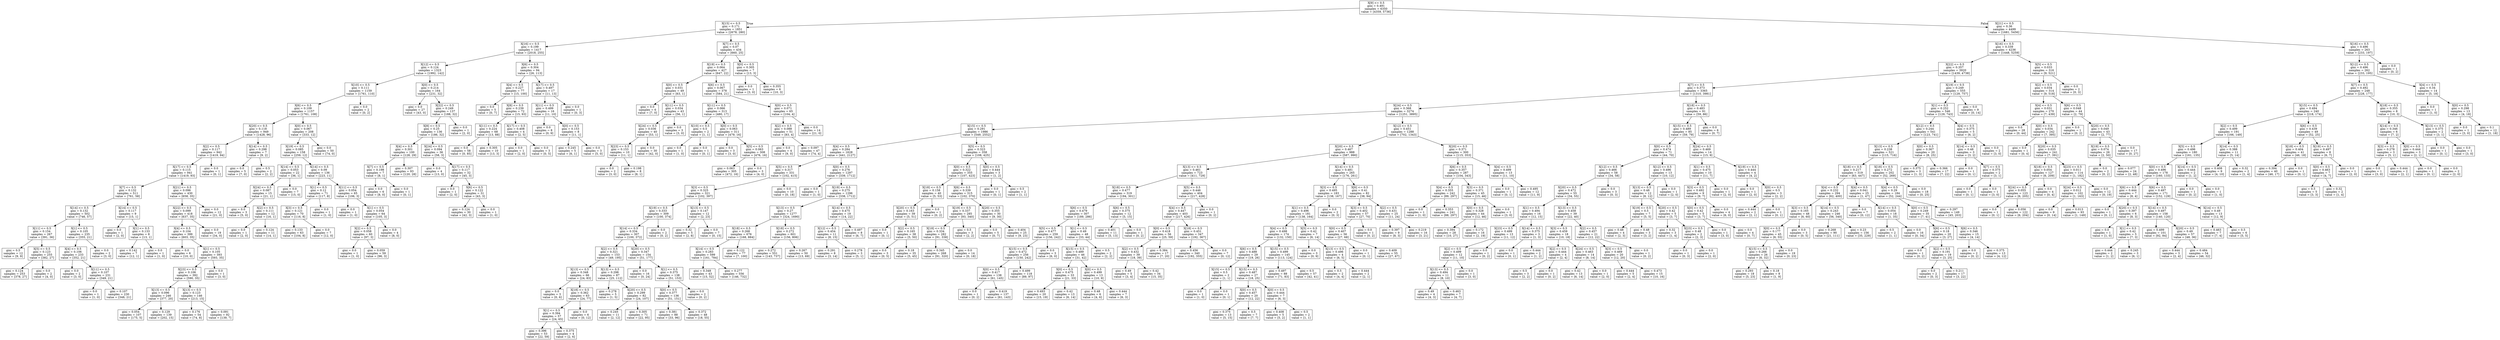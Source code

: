 digraph Tree {
node [shape=box] ;
0 [label="X[9] <= 0.5\ngini = 0.491\nsamples = 6350\nvalue = [4359, 5736]"] ;
1 [label="X[15] <= 0.5\ngini = 0.171\nsamples = 1851\nvalue = [2678, 280]"] ;
0 -> 1 [labeldistance=2.5, labelangle=45, headlabel="True"] ;
2 [label="X[16] <= 0.5\ngini = 0.199\nsamples = 1417\nvalue = [2018, 255]"] ;
1 -> 2 ;
3 [label="X[12] <= 0.5\ngini = 0.124\nsamples = 1323\nvalue = [1992, 142]"] ;
2 -> 3 ;
4 [label="X[10] <= 0.5\ngini = 0.111\nsamples = 1159\nvalue = [1761, 110]"] ;
3 -> 4 ;
5 [label="X[6] <= 0.5\ngini = 0.109\nsamples = 1157\nvalue = [1761, 108]"] ;
4 -> 5 ;
6 [label="X[20] <= 0.5\ngini = 0.118\nsamples = 949\nvalue = [1428, 96]"] ;
5 -> 6 ;
7 [label="X[2] <= 0.5\ngini = 0.117\nsamples = 942\nvalue = [1419, 94]"] ;
6 -> 7 ;
8 [label="X[17] <= 0.5\ngini = 0.115\nsamples = 941\nvalue = [1419, 93]"] ;
7 -> 8 ;
9 [label="X[7] <= 0.5\ngini = 0.132\nsamples = 511\nvalue = [761, 58]"] ;
8 -> 9 ;
10 [label="X[14] <= 0.5\ngini = 0.132\nsamples = 502\nvalue = [746, 57]"] ;
9 -> 10 ;
11 [label="X[11] <= 0.5\ngini = 0.154\nsamples = 267\nvalue = [391, 36]"] ;
10 -> 11 ;
12 [label="gini = 0.5\nsamples = 12\nvalue = [9, 9]"] ;
11 -> 12 ;
13 [label="X[5] <= 0.5\ngini = 0.123\nsamples = 255\nvalue = [382, 27]"] ;
11 -> 13 ;
14 [label="gini = 0.124\nsamples = 253\nvalue = [378, 27]"] ;
13 -> 14 ;
15 [label="gini = 0.0\nsamples = 2\nvalue = [4, 0]"] ;
13 -> 15 ;
16 [label="X[1] <= 0.5\ngini = 0.105\nsamples = 235\nvalue = [355, 21]"] ;
10 -> 16 ;
17 [label="X[4] <= 0.5\ngini = 0.106\nsamples = 233\nvalue = [352, 21]"] ;
16 -> 17 ;
18 [label="gini = 0.0\nsamples = 2\nvalue = [3, 0]"] ;
17 -> 18 ;
19 [label="X[11] <= 0.5\ngini = 0.107\nsamples = 231\nvalue = [349, 21]"] ;
17 -> 19 ;
20 [label="gini = 0.0\nsamples = 1\nvalue = [1, 0]"] ;
19 -> 20 ;
21 [label="gini = 0.107\nsamples = 230\nvalue = [348, 21]"] ;
19 -> 21 ;
22 [label="gini = 0.0\nsamples = 2\nvalue = [3, 0]"] ;
16 -> 22 ;
23 [label="X[14] <= 0.5\ngini = 0.117\nsamples = 9\nvalue = [15, 1]"] ;
9 -> 23 ;
24 [label="gini = 0.0\nsamples = 1\nvalue = [2, 0]"] ;
23 -> 24 ;
25 [label="X[1] <= 0.5\ngini = 0.133\nsamples = 8\nvalue = [13, 1]"] ;
23 -> 25 ;
26 [label="gini = 0.142\nsamples = 7\nvalue = [12, 1]"] ;
25 -> 26 ;
27 [label="gini = 0.0\nsamples = 1\nvalue = [1, 0]"] ;
25 -> 27 ;
28 [label="X[21] <= 0.5\ngini = 0.096\nsamples = 430\nvalue = [658, 35]"] ;
8 -> 28 ;
29 [label="X[22] <= 0.5\ngini = 0.099\nsamples = 418\nvalue = [637, 35]"] ;
28 -> 29 ;
30 [label="X[4] <= 0.5\ngini = 0.104\nsamples = 399\nvalue = [603, 35]"] ;
29 -> 30 ;
31 [label="gini = 0.0\nsamples = 6\nvalue = [10, 0]"] ;
30 -> 31 ;
32 [label="X[1] <= 0.5\ngini = 0.105\nsamples = 393\nvalue = [593, 35]"] ;
30 -> 32 ;
33 [label="X[23] <= 0.5\ngini = 0.106\nsamples = 392\nvalue = [590, 35]"] ;
32 -> 33 ;
34 [label="X[13] <= 0.5\ngini = 0.096\nsamples = 246\nvalue = [377, 20]"] ;
33 -> 34 ;
35 [label="gini = 0.054\nsamples = 107\nvalue = [175, 5]"] ;
34 -> 35 ;
36 [label="gini = 0.129\nsamples = 139\nvalue = [202, 15]"] ;
34 -> 36 ;
37 [label="X[13] <= 0.5\ngini = 0.123\nsamples = 146\nvalue = [213, 15]"] ;
33 -> 37 ;
38 [label="gini = 0.176\nsamples = 54\nvalue = [74, 8]"] ;
37 -> 38 ;
39 [label="gini = 0.091\nsamples = 92\nvalue = [139, 7]"] ;
37 -> 39 ;
40 [label="gini = 0.0\nsamples = 1\nvalue = [3, 0]"] ;
32 -> 40 ;
41 [label="gini = 0.0\nsamples = 19\nvalue = [34, 0]"] ;
29 -> 41 ;
42 [label="gini = 0.0\nsamples = 12\nvalue = [21, 0]"] ;
28 -> 42 ;
43 [label="gini = 0.0\nsamples = 1\nvalue = [0, 1]"] ;
7 -> 43 ;
44 [label="X[14] <= 0.5\ngini = 0.298\nsamples = 7\nvalue = [9, 2]"] ;
6 -> 44 ;
45 [label="gini = 0.0\nsamples = 5\nvalue = [7, 0]"] ;
44 -> 45 ;
46 [label="gini = 0.5\nsamples = 2\nvalue = [2, 2]"] ;
44 -> 46 ;
47 [label="X[0] <= 0.5\ngini = 0.067\nsamples = 208\nvalue = [333, 12]"] ;
5 -> 47 ;
48 [label="X[19] <= 0.5\ngini = 0.085\nsamples = 158\nvalue = [259, 12]"] ;
47 -> 48 ;
49 [label="X[14] <= 0.5\ngini = 0.053\nsamples = 22\nvalue = [36, 1]"] ;
48 -> 49 ;
50 [label="X[24] <= 0.5\ngini = 0.087\nsamples = 15\nvalue = [21, 1]"] ;
49 -> 50 ;
51 [label="gini = 0.0\nsamples = 3\nvalue = [5, 0]"] ;
50 -> 51 ;
52 [label="X[2] <= 0.5\ngini = 0.111\nsamples = 12\nvalue = [16, 1]"] ;
50 -> 52 ;
53 [label="gini = 0.0\nsamples = 1\nvalue = [2, 0]"] ;
52 -> 53 ;
54 [label="gini = 0.124\nsamples = 11\nvalue = [14, 1]"] ;
52 -> 54 ;
55 [label="gini = 0.0\nsamples = 7\nvalue = [15, 0]"] ;
49 -> 55 ;
56 [label="X[14] <= 0.5\ngini = 0.09\nsamples = 136\nvalue = [223, 11]"] ;
48 -> 56 ;
57 [label="X[1] <= 0.5\ngini = 0.12\nsamples = 71\nvalue = [117, 8]"] ;
56 -> 57 ;
58 [label="X[3] <= 0.5\ngini = 0.121\nsamples = 70\nvalue = [116, 8]"] ;
57 -> 58 ;
59 [label="gini = 0.133\nsamples = 63\nvalue = [104, 8]"] ;
58 -> 59 ;
60 [label="gini = 0.0\nsamples = 7\nvalue = [12, 0]"] ;
58 -> 60 ;
61 [label="gini = 0.0\nsamples = 1\nvalue = [1, 0]"] ;
57 -> 61 ;
62 [label="X[11] <= 0.5\ngini = 0.054\nsamples = 65\nvalue = [106, 3]"] ;
56 -> 62 ;
63 [label="gini = 0.0\nsamples = 1\nvalue = [1, 0]"] ;
62 -> 63 ;
64 [label="X[1] <= 0.5\ngini = 0.054\nsamples = 64\nvalue = [105, 3]"] ;
62 -> 64 ;
65 [label="X[2] <= 0.5\ngini = 0.058\nsamples = 60\nvalue = [97, 3]"] ;
64 -> 65 ;
66 [label="gini = 0.0\nsamples = 1\nvalue = [1, 0]"] ;
65 -> 66 ;
67 [label="gini = 0.059\nsamples = 59\nvalue = [96, 3]"] ;
65 -> 67 ;
68 [label="gini = 0.0\nsamples = 4\nvalue = [8, 0]"] ;
64 -> 68 ;
69 [label="gini = 0.0\nsamples = 50\nvalue = [74, 0]"] ;
47 -> 69 ;
70 [label="gini = 0.0\nsamples = 2\nvalue = [0, 2]"] ;
4 -> 70 ;
71 [label="X[0] <= 0.5\ngini = 0.214\nsamples = 164\nvalue = [231, 32]"] ;
3 -> 71 ;
72 [label="gini = 0.0\nsamples = 27\nvalue = [43, 0]"] ;
71 -> 72 ;
73 [label="X[22] <= 0.5\ngini = 0.249\nsamples = 137\nvalue = [188, 32]"] ;
71 -> 73 ;
74 [label="X[8] <= 0.5\ngini = 0.25\nsamples = 136\nvalue = [186, 32]"] ;
73 -> 74 ;
75 [label="X[4] <= 0.5\ngini = 0.301\nsamples = 100\nvalue = [128, 29]"] ;
74 -> 75 ;
76 [label="X[7] <= 0.5\ngini = 0.198\nsamples = 7\nvalue = [8, 1]"] ;
75 -> 76 ;
77 [label="gini = 0.0\nsamples = 6\nvalue = [8, 0]"] ;
76 -> 77 ;
78 [label="gini = 0.0\nsamples = 1\nvalue = [0, 1]"] ;
76 -> 78 ;
79 [label="gini = 0.307\nsamples = 93\nvalue = [120, 28]"] ;
75 -> 79 ;
80 [label="X[24] <= 0.5\ngini = 0.094\nsamples = 36\nvalue = [58, 3]"] ;
74 -> 80 ;
81 [label="gini = 0.0\nsamples = 4\nvalue = [13, 0]"] ;
80 -> 81 ;
82 [label="X[17] <= 0.5\ngini = 0.117\nsamples = 32\nvalue = [45, 3]"] ;
80 -> 82 ;
83 [label="gini = 0.0\nsamples = 1\nvalue = [2, 0]"] ;
82 -> 83 ;
84 [label="X[6] <= 0.5\ngini = 0.122\nsamples = 31\nvalue = [43, 3]"] ;
82 -> 84 ;
85 [label="gini = 0.124\nsamples = 30\nvalue = [42, 3]"] ;
84 -> 85 ;
86 [label="gini = 0.0\nsamples = 1\nvalue = [1, 0]"] ;
84 -> 86 ;
87 [label="gini = 0.0\nsamples = 1\nvalue = [2, 0]"] ;
73 -> 87 ;
88 [label="X[6] <= 0.5\ngini = 0.304\nsamples = 94\nvalue = [26, 113]"] ;
2 -> 88 ;
89 [label="X[4] <= 0.5\ngini = 0.227\nsamples = 77\nvalue = [15, 100]"] ;
88 -> 89 ;
90 [label="gini = 0.0\nsamples = 5\nvalue = [0, 7]"] ;
89 -> 90 ;
91 [label="X[8] <= 0.5\ngini = 0.239\nsamples = 72\nvalue = [15, 93]"] ;
89 -> 91 ;
92 [label="X[11] <= 0.5\ngini = 0.224\nsamples = 68\nvalue = [13, 88]"] ;
91 -> 92 ;
93 [label="gini = 0.0\nsamples = 58\nvalue = [0, 85]"] ;
92 -> 93 ;
94 [label="gini = 0.305\nsamples = 10\nvalue = [13, 3]"] ;
92 -> 94 ;
95 [label="X[17] <= 0.5\ngini = 0.408\nsamples = 4\nvalue = [2, 5]"] ;
91 -> 95 ;
96 [label="gini = 0.0\nsamples = 1\nvalue = [2, 0]"] ;
95 -> 96 ;
97 [label="gini = 0.0\nsamples = 3\nvalue = [0, 5]"] ;
95 -> 97 ;
98 [label="X[17] <= 0.5\ngini = 0.497\nsamples = 17\nvalue = [11, 13]"] ;
88 -> 98 ;
99 [label="X[11] <= 0.5\ngini = 0.499\nsamples = 16\nvalue = [11, 10]"] ;
98 -> 99 ;
100 [label="gini = 0.0\nsamples = 8\nvalue = [0, 9]"] ;
99 -> 100 ;
101 [label="X[0] <= 0.5\ngini = 0.153\nsamples = 8\nvalue = [11, 1]"] ;
99 -> 101 ;
102 [label="gini = 0.245\nsamples = 5\nvalue = [6, 1]"] ;
101 -> 102 ;
103 [label="gini = 0.0\nsamples = 3\nvalue = [5, 0]"] ;
101 -> 103 ;
104 [label="gini = 0.0\nsamples = 1\nvalue = [0, 3]"] ;
98 -> 104 ;
105 [label="X[7] <= 0.5\ngini = 0.07\nsamples = 434\nvalue = [660, 25]"] ;
1 -> 105 ;
106 [label="X[19] <= 0.5\ngini = 0.064\nsamples = 427\nvalue = [647, 22]"] ;
105 -> 106 ;
107 [label="X[0] <= 0.5\ngini = 0.031\nsamples = 49\nvalue = [63, 1]"] ;
106 -> 107 ;
108 [label="gini = 0.0\nsamples = 6\nvalue = [7, 0]"] ;
107 -> 108 ;
109 [label="X[11] <= 0.5\ngini = 0.034\nsamples = 43\nvalue = [56, 1]"] ;
107 -> 109 ;
110 [label="X[24] <= 0.5\ngini = 0.036\nsamples = 40\nvalue = [53, 1]"] ;
109 -> 110 ;
111 [label="X[23] <= 0.5\ngini = 0.153\nsamples = 10\nvalue = [11, 1]"] ;
110 -> 111 ;
112 [label="gini = 0.0\nsamples = 2\nvalue = [3, 0]"] ;
111 -> 112 ;
113 [label="gini = 0.198\nsamples = 8\nvalue = [8, 1]"] ;
111 -> 113 ;
114 [label="gini = 0.0\nsamples = 30\nvalue = [42, 0]"] ;
110 -> 114 ;
115 [label="gini = 0.0\nsamples = 3\nvalue = [3, 0]"] ;
109 -> 115 ;
116 [label="X[6] <= 0.5\ngini = 0.067\nsamples = 378\nvalue = [584, 21]"] ;
106 -> 116 ;
117 [label="X[11] <= 0.5\ngini = 0.066\nsamples = 313\nvalue = [480, 17]"] ;
116 -> 117 ;
118 [label="X[10] <= 0.5\ngini = 0.5\nsamples = 2\nvalue = [1, 1]"] ;
117 -> 118 ;
119 [label="gini = 0.0\nsamples = 1\nvalue = [1, 0]"] ;
118 -> 119 ;
120 [label="gini = 0.0\nsamples = 1\nvalue = [0, 1]"] ;
118 -> 120 ;
121 [label="X[0] <= 0.5\ngini = 0.063\nsamples = 311\nvalue = [479, 16]"] ;
117 -> 121 ;
122 [label="gini = 0.0\nsamples = 3\nvalue = [3, 0]"] ;
121 -> 122 ;
123 [label="X[5] <= 0.5\ngini = 0.063\nsamples = 308\nvalue = [476, 16]"] ;
121 -> 123 ;
124 [label="gini = 0.063\nsamples = 305\nvalue = [472, 16]"] ;
123 -> 124 ;
125 [label="gini = 0.0\nsamples = 3\nvalue = [4, 0]"] ;
123 -> 125 ;
126 [label="X[0] <= 0.5\ngini = 0.071\nsamples = 65\nvalue = [104, 4]"] ;
116 -> 126 ;
127 [label="X[2] <= 0.5\ngini = 0.088\nsamples = 51\nvalue = [83, 4]"] ;
126 -> 127 ;
128 [label="gini = 0.0\nsamples = 4\nvalue = [9, 0]"] ;
127 -> 128 ;
129 [label="gini = 0.097\nsamples = 47\nvalue = [74, 4]"] ;
127 -> 129 ;
130 [label="gini = 0.0\nsamples = 14\nvalue = [21, 0]"] ;
126 -> 130 ;
131 [label="X[0] <= 0.5\ngini = 0.305\nsamples = 7\nvalue = [13, 3]"] ;
105 -> 131 ;
132 [label="gini = 0.0\nsamples = 1\nvalue = [3, 0]"] ;
131 -> 132 ;
133 [label="gini = 0.355\nsamples = 6\nvalue = [10, 3]"] ;
131 -> 133 ;
134 [label="X[21] <= 0.5\ngini = 0.36\nsamples = 4499\nvalue = [1681, 5456]"] ;
0 -> 134 [labeldistance=2.5, labelangle=-45, headlabel="False"] ;
135 [label="X[16] <= 0.5\ngini = 0.339\nsamples = 4236\nvalue = [1448, 5259]"] ;
134 -> 135 ;
136 [label="X[22] <= 0.5\ngini = 0.357\nsamples = 3920\nvalue = [1439, 4738]"] ;
135 -> 136 ;
137 [label="X[7] <= 0.5\ngini = 0.373\nsamples = 3365\nvalue = [1310, 3981]"] ;
136 -> 137 ;
138 [label="X[24] <= 0.5\ngini = 0.368\nsamples = 3274\nvalue = [1251, 3895]"] ;
137 -> 138 ;
139 [label="X[15] <= 0.5\ngini = 0.291\nsamples = 1986\nvalue = [549, 2552]"] ;
138 -> 139 ;
140 [label="X[4] <= 0.5\ngini = 0.284\nsamples = 1628\nvalue = [441, 2127]"] ;
139 -> 140 ;
141 [label="X[5] <= 0.5\ngini = 0.317\nsamples = 331\nvalue = [102, 415]"] ;
140 -> 141 ;
142 [label="X[3] <= 0.5\ngini = 0.325\nsamples = 321\nvalue = [102, 397]"] ;
141 -> 142 ;
143 [label="X[19] <= 0.5\ngini = 0.333\nsamples = 309\nvalue = [100, 374]"] ;
142 -> 143 ;
144 [label="X[14] <= 0.5\ngini = 0.334\nsamples = 307\nvalue = [100, 372]"] ;
143 -> 144 ;
145 [label="X[2] <= 0.5\ngini = 0.321\nsamples = 153\nvalue = [49, 195]"] ;
144 -> 145 ;
146 [label="X[13] <= 0.5\ngini = 0.348\nsamples = 66\nvalue = [24, 83]"] ;
145 -> 146 ;
147 [label="gini = 0.0\nsamples = 3\nvalue = [0, 6]"] ;
146 -> 147 ;
148 [label="X[18] <= 0.5\ngini = 0.362\nsamples = 63\nvalue = [24, 77]"] ;
146 -> 148 ;
149 [label="X[1] <= 0.5\ngini = 0.394\nsamples = 57\nvalue = [24, 65]"] ;
148 -> 149 ;
150 [label="gini = 0.396\nsamples = 53\nvalue = [22, 59]"] ;
149 -> 150 ;
151 [label="gini = 0.375\nsamples = 4\nvalue = [2, 6]"] ;
149 -> 151 ;
152 [label="gini = 0.0\nsamples = 6\nvalue = [0, 12]"] ;
148 -> 152 ;
153 [label="X[13] <= 0.5\ngini = 0.298\nsamples = 87\nvalue = [25, 112]"] ;
145 -> 153 ;
154 [label="gini = 0.278\nsamples = 5\nvalue = [1, 5]"] ;
153 -> 154 ;
155 [label="X[20] <= 0.5\ngini = 0.299\nsamples = 82\nvalue = [24, 107]"] ;
153 -> 155 ;
156 [label="gini = 0.245\nsamples = 11\nvalue = [2, 12]"] ;
155 -> 156 ;
157 [label="gini = 0.305\nsamples = 71\nvalue = [22, 95]"] ;
155 -> 157 ;
158 [label="X[20] <= 0.5\ngini = 0.347\nsamples = 154\nvalue = [51, 177]"] ;
144 -> 158 ;
159 [label="gini = 0.0\nsamples = 16\nvalue = [0, 24]"] ;
158 -> 159 ;
160 [label="X[1] <= 0.5\ngini = 0.375\nsamples = 138\nvalue = [51, 153]"] ;
158 -> 160 ;
161 [label="X[0] <= 0.5\ngini = 0.377\nsamples = 136\nvalue = [51, 151]"] ;
160 -> 161 ;
162 [label="gini = 0.381\nsamples = 88\nvalue = [33, 96]"] ;
161 -> 162 ;
163 [label="gini = 0.372\nsamples = 48\nvalue = [18, 55]"] ;
161 -> 163 ;
164 [label="gini = 0.0\nsamples = 2\nvalue = [0, 2]"] ;
160 -> 164 ;
165 [label="gini = 0.0\nsamples = 2\nvalue = [0, 2]"] ;
143 -> 165 ;
166 [label="X[13] <= 0.5\ngini = 0.147\nsamples = 12\nvalue = [2, 23]"] ;
142 -> 166 ;
167 [label="gini = 0.32\nsamples = 5\nvalue = [2, 8]"] ;
166 -> 167 ;
168 [label="gini = 0.0\nsamples = 7\nvalue = [0, 15]"] ;
166 -> 168 ;
169 [label="gini = 0.0\nsamples = 10\nvalue = [0, 18]"] ;
141 -> 169 ;
170 [label="X[0] <= 0.5\ngini = 0.276\nsamples = 1297\nvalue = [339, 1712]"] ;
140 -> 170 ;
171 [label="gini = 0.0\nsamples = 1\nvalue = [1, 0]"] ;
170 -> 171 ;
172 [label="X[19] <= 0.5\ngini = 0.275\nsamples = 1296\nvalue = [338, 1712]"] ;
170 -> 172 ;
173 [label="X[13] <= 0.5\ngini = 0.27\nsamples = 1277\nvalue = [324, 1690]"] ;
172 -> 173 ;
174 [label="X[18] <= 0.5\ngini = 0.268\nsamples = 676\nvalue = [168, 884]"] ;
173 -> 174 ;
175 [label="X[14] <= 0.5\ngini = 0.283\nsamples = 599\nvalue = [161, 784]"] ;
174 -> 175 ;
176 [label="gini = 0.348\nsamples = 43\nvalue = [15, 52]"] ;
175 -> 176 ;
177 [label="gini = 0.277\nsamples = 556\nvalue = [146, 732]"] ;
175 -> 177 ;
178 [label="gini = 0.122\nsamples = 77\nvalue = [7, 100]"] ;
174 -> 178 ;
179 [label="X[18] <= 0.5\ngini = 0.272\nsamples = 601\nvalue = [156, 806]"] ;
173 -> 179 ;
180 [label="gini = 0.272\nsamples = 551\nvalue = [143, 737]"] ;
179 -> 180 ;
181 [label="gini = 0.267\nsamples = 50\nvalue = [13, 69]"] ;
179 -> 181 ;
182 [label="X[14] <= 0.5\ngini = 0.475\nsamples = 19\nvalue = [14, 22]"] ;
172 -> 182 ;
183 [label="X[12] <= 0.5\ngini = 0.454\nsamples = 11\nvalue = [8, 15]"] ;
182 -> 183 ;
184 [label="gini = 0.291\nsamples = 8\nvalue = [3, 14]"] ;
183 -> 184 ;
185 [label="gini = 0.278\nsamples = 3\nvalue = [5, 1]"] ;
183 -> 185 ;
186 [label="gini = 0.497\nsamples = 8\nvalue = [6, 7]"] ;
182 -> 186 ;
187 [label="X[5] <= 0.5\ngini = 0.323\nsamples = 358\nvalue = [108, 425]"] ;
139 -> 187 ;
188 [label="X[0] <= 0.5\ngini = 0.322\nsamples = 355\nvalue = [107, 423]"] ;
187 -> 188 ;
189 [label="X[18] <= 0.5\ngini = 0.158\nsamples = 40\nvalue = [5, 53]"] ;
188 -> 189 ;
190 [label="X[20] <= 0.5\ngini = 0.163\nsamples = 39\nvalue = [5, 51]"] ;
189 -> 190 ;
191 [label="gini = 0.0\nsamples = 1\nvalue = [0, 1]"] ;
190 -> 191 ;
192 [label="X[2] <= 0.5\ngini = 0.165\nsamples = 38\nvalue = [5, 50]"] ;
190 -> 192 ;
193 [label="gini = 0.0\nsamples = 3\nvalue = [0, 5]"] ;
192 -> 193 ;
194 [label="gini = 0.18\nsamples = 35\nvalue = [5, 45]"] ;
192 -> 194 ;
195 [label="gini = 0.0\nsamples = 1\nvalue = [0, 2]"] ;
189 -> 195 ;
196 [label="X[6] <= 0.5\ngini = 0.339\nsamples = 315\nvalue = [102, 370]"] ;
188 -> 196 ;
197 [label="X[19] <= 0.5\ngini = 0.337\nsamples = 285\nvalue = [93, 340]"] ;
196 -> 197 ;
198 [label="X[18] <= 0.5\ngini = 0.334\nsamples = 282\nvalue = [91, 338]"] ;
197 -> 198 ;
199 [label="gini = 0.345\nsamples = 268\nvalue = [91, 320]"] ;
198 -> 199 ;
200 [label="gini = 0.0\nsamples = 14\nvalue = [0, 18]"] ;
198 -> 200 ;
201 [label="gini = 0.5\nsamples = 3\nvalue = [2, 2]"] ;
197 -> 201 ;
202 [label="X[20] <= 0.5\ngini = 0.355\nsamples = 30\nvalue = [9, 30]"] ;
196 -> 202 ;
203 [label="gini = 0.0\nsamples = 5\nvalue = [0, 7]"] ;
202 -> 203 ;
204 [label="gini = 0.404\nsamples = 25\nvalue = [9, 23]"] ;
202 -> 204 ;
205 [label="X[0] <= 0.5\ngini = 0.444\nsamples = 3\nvalue = [1, 2]"] ;
187 -> 205 ;
206 [label="gini = 0.0\nsamples = 1\nvalue = [0, 1]"] ;
205 -> 206 ;
207 [label="gini = 0.5\nsamples = 2\nvalue = [1, 1]"] ;
205 -> 207 ;
208 [label="X[12] <= 0.5\ngini = 0.451\nsamples = 1288\nvalue = [702, 1343]"] ;
138 -> 208 ;
209 [label="X[20] <= 0.5\ngini = 0.467\nsamples = 988\nvalue = [587, 990]"] ;
208 -> 209 ;
210 [label="X[13] <= 0.5\ngini = 0.461\nsamples = 723\nvalue = [411, 729]"] ;
209 -> 210 ;
211 [label="X[18] <= 0.5\ngini = 0.477\nsamples = 319\nvalue = [194, 301]"] ;
210 -> 211 ;
212 [label="X[6] <= 0.5\ngini = 0.479\nsamples = 307\nvalue = [189, 286]"] ;
211 -> 212 ;
213 [label="X[5] <= 0.5\ngini = 0.477\nsamples = 259\nvalue = [156, 242]"] ;
212 -> 213 ;
214 [label="X[15] <= 0.5\ngini = 0.472\nsamples = 256\nvalue = [150, 242]"] ;
213 -> 214 ;
215 [label="X[0] <= 0.5\ngini = 0.417\nsamples = 138\nvalue = [61, 145]"] ;
214 -> 215 ;
216 [label="gini = 0.0\nsamples = 1\nvalue = [0, 2]"] ;
215 -> 216 ;
217 [label="gini = 0.419\nsamples = 137\nvalue = [61, 143]"] ;
215 -> 217 ;
218 [label="gini = 0.499\nsamples = 118\nvalue = [89, 97]"] ;
214 -> 218 ;
219 [label="gini = 0.0\nsamples = 3\nvalue = [6, 0]"] ;
213 -> 219 ;
220 [label="X[1] <= 0.5\ngini = 0.49\nsamples = 48\nvalue = [33, 44]"] ;
212 -> 220 ;
221 [label="X[15] <= 0.5\ngini = 0.489\nsamples = 46\nvalue = [31, 42]"] ;
220 -> 221 ;
222 [label="X[0] <= 0.5\ngini = 0.475\nsamples = 33\nvalue = [21, 33]"] ;
221 -> 222 ;
223 [label="gini = 0.493\nsamples = 20\nvalue = [15, 19]"] ;
222 -> 223 ;
224 [label="gini = 0.42\nsamples = 13\nvalue = [6, 14]"] ;
222 -> 224 ;
225 [label="X[0] <= 0.5\ngini = 0.499\nsamples = 13\nvalue = [10, 9]"] ;
221 -> 225 ;
226 [label="gini = 0.48\nsamples = 6\nvalue = [4, 6]"] ;
225 -> 226 ;
227 [label="gini = 0.444\nsamples = 7\nvalue = [6, 3]"] ;
225 -> 227 ;
228 [label="gini = 0.5\nsamples = 2\nvalue = [2, 2]"] ;
220 -> 228 ;
229 [label="X[6] <= 0.5\ngini = 0.375\nsamples = 12\nvalue = [5, 15]"] ;
211 -> 229 ;
230 [label="gini = 0.401\nsamples = 11\nvalue = [5, 13]"] ;
229 -> 230 ;
231 [label="gini = 0.0\nsamples = 1\nvalue = [0, 2]"] ;
229 -> 231 ;
232 [label="X[5] <= 0.5\ngini = 0.446\nsamples = 404\nvalue = [217, 428]"] ;
210 -> 232 ;
233 [label="X[4] <= 0.5\ngini = 0.447\nsamples = 403\nvalue = [217, 426]"] ;
232 -> 233 ;
234 [label="X[0] <= 0.5\ngini = 0.418\nsamples = 56\nvalue = [25, 59]"] ;
233 -> 234 ;
235 [label="X[2] <= 0.5\ngini = 0.432\nsamples = 39\nvalue = [18, 39]"] ;
234 -> 235 ;
236 [label="gini = 0.49\nsamples = 5\nvalue = [3, 4]"] ;
235 -> 236 ;
237 [label="gini = 0.42\nsamples = 34\nvalue = [15, 35]"] ;
235 -> 237 ;
238 [label="gini = 0.384\nsamples = 17\nvalue = [7, 20]"] ;
234 -> 238 ;
239 [label="X[18] <= 0.5\ngini = 0.451\nsamples = 347\nvalue = [192, 367]"] ;
233 -> 239 ;
240 [label="gini = 0.456\nsamples = 340\nvalue = [192, 355]"] ;
239 -> 240 ;
241 [label="gini = 0.0\nsamples = 7\nvalue = [0, 12]"] ;
239 -> 241 ;
242 [label="gini = 0.0\nsamples = 1\nvalue = [0, 2]"] ;
232 -> 242 ;
243 [label="X[14] <= 0.5\ngini = 0.481\nsamples = 265\nvalue = [176, 261]"] ;
209 -> 243 ;
244 [label="X[3] <= 0.5\ngini = 0.495\nsamples = 183\nvalue = [138, 167]"] ;
243 -> 244 ;
245 [label="X[1] <= 0.5\ngini = 0.496\nsamples = 181\nvalue = [138, 164]"] ;
244 -> 245 ;
246 [label="X[4] <= 0.5\ngini = 0.498\nsamples = 174\nvalue = [132, 150]"] ;
245 -> 246 ;
247 [label="X[6] <= 0.5\ngini = 0.488\nsamples = 29\nvalue = [19, 26]"] ;
246 -> 247 ;
248 [label="X[15] <= 0.5\ngini = 0.5\nsamples = 2\nvalue = [1, 1]"] ;
247 -> 248 ;
249 [label="gini = 0.0\nsamples = 1\nvalue = [1, 0]"] ;
248 -> 249 ;
250 [label="gini = 0.0\nsamples = 1\nvalue = [0, 1]"] ;
248 -> 250 ;
251 [label="X[15] <= 0.5\ngini = 0.487\nsamples = 27\nvalue = [18, 25]"] ;
247 -> 251 ;
252 [label="X[0] <= 0.5\ngini = 0.457\nsamples = 20\nvalue = [12, 22]"] ;
251 -> 252 ;
253 [label="gini = 0.375\nsamples = 13\nvalue = [5, 15]"] ;
252 -> 253 ;
254 [label="gini = 0.5\nsamples = 7\nvalue = [7, 7]"] ;
252 -> 254 ;
255 [label="X[0] <= 0.5\ngini = 0.444\nsamples = 7\nvalue = [6, 3]"] ;
251 -> 255 ;
256 [label="gini = 0.408\nsamples = 5\nvalue = [5, 2]"] ;
255 -> 256 ;
257 [label="gini = 0.5\nsamples = 2\nvalue = [1, 1]"] ;
255 -> 257 ;
258 [label="X[15] <= 0.5\ngini = 0.499\nsamples = 145\nvalue = [113, 124]"] ;
246 -> 258 ;
259 [label="gini = 0.497\nsamples = 88\nvalue = [71, 83]"] ;
258 -> 259 ;
260 [label="gini = 0.5\nsamples = 57\nvalue = [42, 41]"] ;
258 -> 260 ;
261 [label="X[5] <= 0.5\ngini = 0.42\nsamples = 7\nvalue = [6, 14]"] ;
245 -> 261 ;
262 [label="gini = 0.0\nsamples = 3\nvalue = [0, 9]"] ;
261 -> 262 ;
263 [label="X[13] <= 0.5\ngini = 0.496\nsamples = 4\nvalue = [6, 5]"] ;
261 -> 263 ;
264 [label="gini = 0.5\nsamples = 2\nvalue = [4, 4]"] ;
263 -> 264 ;
265 [label="gini = 0.444\nsamples = 2\nvalue = [2, 1]"] ;
263 -> 265 ;
266 [label="gini = 0.0\nsamples = 2\nvalue = [0, 3]"] ;
244 -> 266 ;
267 [label="X[6] <= 0.5\ngini = 0.41\nsamples = 82\nvalue = [38, 94]"] ;
243 -> 267 ;
268 [label="X[3] <= 0.5\ngini = 0.402\nsamples = 57\nvalue = [27, 70]"] ;
267 -> 268 ;
269 [label="X[0] <= 0.5\ngini = 0.407\nsamples = 56\nvalue = [27, 68]"] ;
268 -> 269 ;
270 [label="gini = 0.0\nsamples = 1\nvalue = [0, 1]"] ;
269 -> 270 ;
271 [label="gini = 0.409\nsamples = 55\nvalue = [27, 67]"] ;
269 -> 271 ;
272 [label="gini = 0.0\nsamples = 1\nvalue = [0, 2]"] ;
268 -> 272 ;
273 [label="X[2] <= 0.5\ngini = 0.431\nsamples = 25\nvalue = [11, 24]"] ;
267 -> 273 ;
274 [label="gini = 0.397\nsamples = 9\nvalue = [8, 3]"] ;
273 -> 274 ;
275 [label="gini = 0.219\nsamples = 16\nvalue = [3, 21]"] ;
273 -> 275 ;
276 [label="X[20] <= 0.5\ngini = 0.371\nsamples = 300\nvalue = [115, 353]"] ;
208 -> 276 ;
277 [label="X[6] <= 0.5\ngini = 0.357\nsamples = 287\nvalue = [104, 343]"] ;
276 -> 277 ;
278 [label="X[4] <= 0.5\ngini = 0.355\nsamples = 242\nvalue = [89, 297]"] ;
277 -> 278 ;
279 [label="gini = 0.0\nsamples = 1\nvalue = [1, 0]"] ;
278 -> 279 ;
280 [label="gini = 0.353\nsamples = 241\nvalue = [88, 297]"] ;
278 -> 280 ;
281 [label="X[3] <= 0.5\ngini = 0.371\nsamples = 45\nvalue = [15, 46]"] ;
277 -> 281 ;
282 [label="X[0] <= 0.5\ngini = 0.328\nsamples = 44\nvalue = [12, 46]"] ;
281 -> 282 ;
283 [label="gini = 0.394\nsamples = 28\nvalue = [10, 27]"] ;
282 -> 283 ;
284 [label="gini = 0.172\nsamples = 16\nvalue = [2, 19]"] ;
282 -> 284 ;
285 [label="gini = 0.0\nsamples = 1\nvalue = [3, 0]"] ;
281 -> 285 ;
286 [label="X[4] <= 0.5\ngini = 0.499\nsamples = 13\nvalue = [11, 10]"] ;
276 -> 286 ;
287 [label="gini = 0.0\nsamples = 1\nvalue = [0, 1]"] ;
286 -> 287 ;
288 [label="gini = 0.495\nsamples = 12\nvalue = [11, 9]"] ;
286 -> 288 ;
289 [label="X[18] <= 0.5\ngini = 0.483\nsamples = 91\nvalue = [59, 86]"] ;
137 -> 289 ;
290 [label="X[15] <= 0.5\ngini = 0.489\nsamples = 85\nvalue = [59, 79]"] ;
289 -> 290 ;
291 [label="X[0] <= 0.5\ngini = 0.474\nsamples = 71\nvalue = [44, 70]"] ;
290 -> 291 ;
292 [label="X[12] <= 0.5\ngini = 0.466\nsamples = 58\nvalue = [34, 58]"] ;
291 -> 292 ;
293 [label="X[20] <= 0.5\ngini = 0.472\nsamples = 55\nvalue = [34, 55]"] ;
292 -> 293 ;
294 [label="X[1] <= 0.5\ngini = 0.494\nsamples = 16\nvalue = [12, 15]"] ;
293 -> 294 ;
295 [label="X[23] <= 0.5\ngini = 0.499\nsamples = 13\nvalue = [11, 12]"] ;
294 -> 295 ;
296 [label="X[2] <= 0.5\ngini = 0.499\nsamples = 12\nvalue = [11, 10]"] ;
295 -> 296 ;
297 [label="X[13] <= 0.5\ngini = 0.494\nsamples = 11\nvalue = [8, 10]"] ;
296 -> 297 ;
298 [label="gini = 0.49\nsamples = 4\nvalue = [4, 3]"] ;
297 -> 298 ;
299 [label="gini = 0.463\nsamples = 7\nvalue = [4, 7]"] ;
297 -> 299 ;
300 [label="gini = 0.0\nsamples = 1\nvalue = [3, 0]"] ;
296 -> 300 ;
301 [label="gini = 0.0\nsamples = 1\nvalue = [0, 2]"] ;
295 -> 301 ;
302 [label="X[14] <= 0.5\ngini = 0.375\nsamples = 3\nvalue = [1, 3]"] ;
294 -> 302 ;
303 [label="gini = 0.0\nsamples = 1\nvalue = [0, 1]"] ;
302 -> 303 ;
304 [label="gini = 0.444\nsamples = 2\nvalue = [1, 2]"] ;
302 -> 304 ;
305 [label="X[13] <= 0.5\ngini = 0.458\nsamples = 39\nvalue = [22, 40]"] ;
293 -> 305 ;
306 [label="X[3] <= 0.5\ngini = 0.459\nsamples = 18\nvalue = [10, 18]"] ;
305 -> 306 ;
307 [label="X[2] <= 0.5\ngini = 0.444\nsamples = 4\nvalue = [2, 4]"] ;
306 -> 307 ;
308 [label="gini = 0.5\nsamples = 3\nvalue = [2, 2]"] ;
307 -> 308 ;
309 [label="gini = 0.0\nsamples = 1\nvalue = [0, 2]"] ;
307 -> 309 ;
310 [label="X[24] <= 0.5\ngini = 0.463\nsamples = 14\nvalue = [8, 14]"] ;
306 -> 310 ;
311 [label="gini = 0.42\nsamples = 13\nvalue = [6, 14]"] ;
310 -> 311 ;
312 [label="gini = 0.0\nsamples = 1\nvalue = [2, 0]"] ;
310 -> 312 ;
313 [label="X[2] <= 0.5\ngini = 0.457\nsamples = 21\nvalue = [12, 22]"] ;
305 -> 313 ;
314 [label="X[3] <= 0.5\ngini = 0.469\nsamples = 20\nvalue = [12, 20]"] ;
313 -> 314 ;
315 [label="gini = 0.444\nsamples = 5\nvalue = [2, 4]"] ;
314 -> 315 ;
316 [label="gini = 0.473\nsamples = 15\nvalue = [10, 16]"] ;
314 -> 316 ;
317 [label="gini = 0.0\nsamples = 1\nvalue = [0, 2]"] ;
313 -> 317 ;
318 [label="gini = 0.0\nsamples = 3\nvalue = [0, 3]"] ;
292 -> 318 ;
319 [label="X[12] <= 0.5\ngini = 0.496\nsamples = 13\nvalue = [10, 12]"] ;
291 -> 319 ;
320 [label="X[13] <= 0.5\ngini = 0.48\nsamples = 12\nvalue = [8, 12]"] ;
319 -> 320 ;
321 [label="X[19] <= 0.5\ngini = 0.5\nsamples = 7\nvalue = [5, 5]"] ;
320 -> 321 ;
322 [label="gini = 0.48\nsamples = 4\nvalue = [2, 3]"] ;
321 -> 322 ;
323 [label="gini = 0.48\nsamples = 3\nvalue = [3, 2]"] ;
321 -> 323 ;
324 [label="X[20] <= 0.5\ngini = 0.42\nsamples = 5\nvalue = [3, 7]"] ;
320 -> 324 ;
325 [label="gini = 0.32\nsamples = 3\nvalue = [1, 4]"] ;
324 -> 325 ;
326 [label="X[23] <= 0.5\ngini = 0.48\nsamples = 2\nvalue = [2, 3]"] ;
324 -> 326 ;
327 [label="gini = 0.0\nsamples = 1\nvalue = [0, 3]"] ;
326 -> 327 ;
328 [label="gini = 0.0\nsamples = 1\nvalue = [2, 0]"] ;
326 -> 328 ;
329 [label="gini = 0.0\nsamples = 1\nvalue = [2, 0]"] ;
319 -> 329 ;
330 [label="X[24] <= 0.5\ngini = 0.469\nsamples = 14\nvalue = [15, 9]"] ;
290 -> 330 ;
331 [label="X[1] <= 0.5\ngini = 0.475\nsamples = 10\nvalue = [11, 7]"] ;
330 -> 331 ;
332 [label="X[3] <= 0.5\ngini = 0.492\nsamples = 9\nvalue = [9, 7]"] ;
331 -> 332 ;
333 [label="X[0] <= 0.5\ngini = 0.42\nsamples = 5\nvalue = [3, 7]"] ;
332 -> 333 ;
334 [label="gini = 0.0\nsamples = 1\nvalue = [3, 0]"] ;
333 -> 334 ;
335 [label="gini = 0.0\nsamples = 4\nvalue = [0, 7]"] ;
333 -> 335 ;
336 [label="gini = 0.0\nsamples = 4\nvalue = [6, 0]"] ;
332 -> 336 ;
337 [label="gini = 0.0\nsamples = 1\nvalue = [2, 0]"] ;
331 -> 337 ;
338 [label="X[19] <= 0.5\ngini = 0.444\nsamples = 4\nvalue = [4, 2]"] ;
330 -> 338 ;
339 [label="gini = 0.0\nsamples = 1\nvalue = [2, 0]"] ;
338 -> 339 ;
340 [label="X[0] <= 0.5\ngini = 0.5\nsamples = 3\nvalue = [2, 2]"] ;
338 -> 340 ;
341 [label="gini = 0.444\nsamples = 2\nvalue = [2, 1]"] ;
340 -> 341 ;
342 [label="gini = 0.0\nsamples = 1\nvalue = [0, 1]"] ;
340 -> 342 ;
343 [label="gini = 0.0\nsamples = 6\nvalue = [0, 7]"] ;
289 -> 343 ;
344 [label="X[19] <= 0.5\ngini = 0.249\nsamples = 555\nvalue = [129, 757]"] ;
136 -> 344 ;
345 [label="X[1] <= 0.5\ngini = 0.252\nsamples = 546\nvalue = [129, 743]"] ;
344 -> 345 ;
346 [label="X[12] <= 0.5\ngini = 0.244\nsamples = 541\nvalue = [123, 741]"] ;
345 -> 346 ;
347 [label="X[13] <= 0.5\ngini = 0.238\nsamples = 521\nvalue = [115, 716]"] ;
346 -> 347 ;
348 [label="X[18] <= 0.5\ngini = 0.217\nsamples = 319\nvalue = [63, 447]"] ;
347 -> 348 ;
349 [label="X[4] <= 0.5\ngini = 0.232\nsamples = 294\nvalue = [62, 400]"] ;
348 -> 349 ;
350 [label="X[3] <= 0.5\ngini = 0.165\nsamples = 48\nvalue = [6, 60]"] ;
349 -> 350 ;
351 [label="X[0] <= 0.5\ngini = 0.177\nsamples = 45\nvalue = [6, 55]"] ;
350 -> 351 ;
352 [label="X[15] <= 0.5\ngini = 0.266\nsamples = 26\nvalue = [6, 32]"] ;
351 -> 352 ;
353 [label="gini = 0.293\nsamples = 18\nvalue = [5, 23]"] ;
352 -> 353 ;
354 [label="gini = 0.18\nsamples = 8\nvalue = [1, 9]"] ;
352 -> 354 ;
355 [label="gini = 0.0\nsamples = 19\nvalue = [0, 23]"] ;
351 -> 355 ;
356 [label="gini = 0.0\nsamples = 3\nvalue = [0, 5]"] ;
350 -> 356 ;
357 [label="X[14] <= 0.5\ngini = 0.243\nsamples = 246\nvalue = [56, 340]"] ;
349 -> 357 ;
358 [label="gini = 0.268\nsamples = 90\nvalue = [21, 111]"] ;
357 -> 358 ;
359 [label="gini = 0.23\nsamples = 156\nvalue = [35, 229]"] ;
357 -> 359 ;
360 [label="X[4] <= 0.5\ngini = 0.041\nsamples = 25\nvalue = [1, 47]"] ;
348 -> 360 ;
361 [label="gini = 0.0\nsamples = 7\nvalue = [0, 12]"] ;
360 -> 361 ;
362 [label="X[14] <= 0.5\ngini = 0.054\nsamples = 18\nvalue = [1, 35]"] ;
360 -> 362 ;
363 [label="gini = 0.5\nsamples = 2\nvalue = [1, 1]"] ;
362 -> 363 ;
364 [label="gini = 0.0\nsamples = 16\nvalue = [0, 34]"] ;
362 -> 364 ;
365 [label="X[18] <= 0.5\ngini = 0.272\nsamples = 202\nvalue = [52, 269]"] ;
347 -> 365 ;
366 [label="X[4] <= 0.5\ngini = 0.29\nsamples = 184\nvalue = [52, 244]"] ;
365 -> 366 ;
367 [label="X[0] <= 0.5\ngini = 0.249\nsamples = 35\nvalue = [7, 41]"] ;
366 -> 367 ;
368 [label="X[6] <= 0.5\ngini = 0.18\nsamples = 20\nvalue = [3, 27]"] ;
367 -> 368 ;
369 [label="gini = 0.0\nsamples = 1\nvalue = [0, 2]"] ;
368 -> 369 ;
370 [label="X[2] <= 0.5\ngini = 0.191\nsamples = 19\nvalue = [3, 25]"] ;
368 -> 370 ;
371 [label="gini = 0.0\nsamples = 2\nvalue = [0, 3]"] ;
370 -> 371 ;
372 [label="gini = 0.211\nsamples = 17\nvalue = [3, 22]"] ;
370 -> 372 ;
373 [label="X[6] <= 0.5\ngini = 0.346\nsamples = 15\nvalue = [4, 14]"] ;
367 -> 373 ;
374 [label="gini = 0.0\nsamples = 2\nvalue = [0, 2]"] ;
373 -> 374 ;
375 [label="gini = 0.375\nsamples = 13\nvalue = [4, 12]"] ;
373 -> 375 ;
376 [label="gini = 0.297\nsamples = 149\nvalue = [45, 203]"] ;
366 -> 376 ;
377 [label="gini = 0.0\nsamples = 18\nvalue = [0, 25]"] ;
365 -> 377 ;
378 [label="X[0] <= 0.5\ngini = 0.367\nsamples = 20\nvalue = [8, 25]"] ;
346 -> 378 ;
379 [label="gini = 0.375\nsamples = 3\nvalue = [1, 3]"] ;
378 -> 379 ;
380 [label="gini = 0.366\nsamples = 17\nvalue = [7, 22]"] ;
378 -> 380 ;
381 [label="X[4] <= 0.5\ngini = 0.375\nsamples = 5\nvalue = [6, 2]"] ;
345 -> 381 ;
382 [label="X[14] <= 0.5\ngini = 0.48\nsamples = 3\nvalue = [3, 2]"] ;
381 -> 382 ;
383 [label="gini = 0.0\nsamples = 1\nvalue = [0, 1]"] ;
382 -> 383 ;
384 [label="X[7] <= 0.5\ngini = 0.375\nsamples = 2\nvalue = [3, 1]"] ;
382 -> 384 ;
385 [label="gini = 0.0\nsamples = 1\nvalue = [0, 1]"] ;
384 -> 385 ;
386 [label="gini = 0.0\nsamples = 1\nvalue = [3, 0]"] ;
384 -> 386 ;
387 [label="gini = 0.0\nsamples = 2\nvalue = [3, 0]"] ;
381 -> 387 ;
388 [label="gini = 0.0\nsamples = 9\nvalue = [0, 14]"] ;
344 -> 388 ;
389 [label="X[5] <= 0.5\ngini = 0.033\nsamples = 316\nvalue = [9, 521]"] ;
135 -> 389 ;
390 [label="X[2] <= 0.5\ngini = 0.034\nsamples = 314\nvalue = [9, 518]"] ;
389 -> 390 ;
391 [label="X[4] <= 0.5\ngini = 0.031\nsamples = 270\nvalue = [7, 439]"] ;
390 -> 391 ;
392 [label="gini = 0.0\nsamples = 28\nvalue = [0, 44]"] ;
391 -> 392 ;
393 [label="X[0] <= 0.5\ngini = 0.034\nsamples = 242\nvalue = [7, 395]"] ;
391 -> 393 ;
394 [label="gini = 0.0\nsamples = 1\nvalue = [0, 4]"] ;
393 -> 394 ;
395 [label="X[20] <= 0.5\ngini = 0.035\nsamples = 241\nvalue = [7, 391]"] ;
393 -> 395 ;
396 [label="X[18] <= 0.5\ngini = 0.054\nsamples = 127\nvalue = [6, 209]"] ;
395 -> 396 ;
397 [label="X[24] <= 0.5\ngini = 0.055\nsamples = 123\nvalue = [6, 205]"] ;
396 -> 397 ;
398 [label="gini = 0.0\nsamples = 1\nvalue = [0, 1]"] ;
397 -> 398 ;
399 [label="gini = 0.056\nsamples = 122\nvalue = [6, 204]"] ;
397 -> 399 ;
400 [label="gini = 0.0\nsamples = 4\nvalue = [0, 4]"] ;
396 -> 400 ;
401 [label="X[23] <= 0.5\ngini = 0.011\nsamples = 114\nvalue = [1, 182]"] ;
395 -> 401 ;
402 [label="X[24] <= 0.5\ngini = 0.012\nsamples = 102\nvalue = [1, 163]"] ;
401 -> 402 ;
403 [label="gini = 0.0\nsamples = 9\nvalue = [0, 14]"] ;
402 -> 403 ;
404 [label="gini = 0.013\nsamples = 93\nvalue = [1, 149]"] ;
402 -> 404 ;
405 [label="gini = 0.0\nsamples = 12\nvalue = [0, 19]"] ;
401 -> 405 ;
406 [label="X[6] <= 0.5\ngini = 0.048\nsamples = 44\nvalue = [2, 79]"] ;
390 -> 406 ;
407 [label="gini = 0.0\nsamples = 1\nvalue = [0, 2]"] ;
406 -> 407 ;
408 [label="X[20] <= 0.5\ngini = 0.049\nsamples = 43\nvalue = [2, 77]"] ;
406 -> 408 ;
409 [label="X[19] <= 0.5\ngini = 0.074\nsamples = 26\nvalue = [2, 50]"] ;
408 -> 409 ;
410 [label="gini = 0.0\nsamples = 2\nvalue = [0, 2]"] ;
409 -> 410 ;
411 [label="gini = 0.077\nsamples = 24\nvalue = [2, 48]"] ;
409 -> 411 ;
412 [label="gini = 0.0\nsamples = 17\nvalue = [0, 27]"] ;
408 -> 412 ;
413 [label="gini = 0.0\nsamples = 2\nvalue = [0, 3]"] ;
389 -> 413 ;
414 [label="X[16] <= 0.5\ngini = 0.496\nsamples = 263\nvalue = [233, 197]"] ;
134 -> 414 ;
415 [label="X[12] <= 0.5\ngini = 0.496\nsamples = 262\nvalue = [233, 195]"] ;
414 -> 415 ;
416 [label="X[7] <= 0.5\ngini = 0.492\nsamples = 248\nvalue = [228, 177]"] ;
415 -> 416 ;
417 [label="X[15] <= 0.5\ngini = 0.494\nsamples = 240\nvalue = [218, 174]"] ;
416 -> 417 ;
418 [label="X[2] <= 0.5\ngini = 0.499\nsamples = 191\nvalue = [166, 149]"] ;
417 -> 418 ;
419 [label="X[5] <= 0.5\ngini = 0.496\nsamples = 180\nvalue = [161, 135]"] ;
418 -> 419 ;
420 [label="X[0] <= 0.5\ngini = 0.496\nsamples = 178\nvalue = [160, 133]"] ;
419 -> 420 ;
421 [label="X[6] <= 0.5\ngini = 0.444\nsamples = 7\nvalue = [8, 4]"] ;
420 -> 421 ;
422 [label="gini = 0.0\nsamples = 1\nvalue = [0, 1]"] ;
421 -> 422 ;
423 [label="X[20] <= 0.5\ngini = 0.397\nsamples = 6\nvalue = [8, 3]"] ;
421 -> 423 ;
424 [label="gini = 0.0\nsamples = 1\nvalue = [1, 0]"] ;
423 -> 424 ;
425 [label="X[1] <= 0.5\ngini = 0.42\nsamples = 5\nvalue = [7, 3]"] ;
423 -> 425 ;
426 [label="gini = 0.444\nsamples = 2\nvalue = [1, 2]"] ;
425 -> 426 ;
427 [label="gini = 0.245\nsamples = 3\nvalue = [6, 1]"] ;
425 -> 427 ;
428 [label="X[6] <= 0.5\ngini = 0.497\nsamples = 171\nvalue = [152, 129]"] ;
420 -> 428 ;
429 [label="X[14] <= 0.5\ngini = 0.497\nsamples = 158\nvalue = [140, 120]"] ;
428 -> 429 ;
430 [label="gini = 0.499\nsamples = 101\nvalue = [92, 84]"] ;
429 -> 430 ;
431 [label="X[20] <= 0.5\ngini = 0.49\nsamples = 57\nvalue = [48, 36]"] ;
429 -> 431 ;
432 [label="gini = 0.444\nsamples = 3\nvalue = [2, 4]"] ;
431 -> 432 ;
433 [label="gini = 0.484\nsamples = 54\nvalue = [46, 32]"] ;
431 -> 433 ;
434 [label="X[14] <= 0.5\ngini = 0.49\nsamples = 13\nvalue = [12, 9]"] ;
428 -> 434 ;
435 [label="gini = 0.463\nsamples = 7\nvalue = [7, 4]"] ;
434 -> 435 ;
436 [label="gini = 0.5\nsamples = 6\nvalue = [5, 5]"] ;
434 -> 436 ;
437 [label="X[14] <= 0.5\ngini = 0.444\nsamples = 2\nvalue = [1, 2]"] ;
419 -> 437 ;
438 [label="gini = 0.0\nsamples = 1\nvalue = [0, 2]"] ;
437 -> 438 ;
439 [label="gini = 0.0\nsamples = 1\nvalue = [1, 0]"] ;
437 -> 439 ;
440 [label="X[14] <= 0.5\ngini = 0.388\nsamples = 11\nvalue = [5, 14]"] ;
418 -> 440 ;
441 [label="gini = 0.408\nsamples = 9\nvalue = [4, 10]"] ;
440 -> 441 ;
442 [label="gini = 0.32\nsamples = 2\nvalue = [1, 4]"] ;
440 -> 442 ;
443 [label="X[6] <= 0.5\ngini = 0.439\nsamples = 49\nvalue = [52, 25]"] ;
417 -> 443 ;
444 [label="X[18] <= 0.5\ngini = 0.404\nsamples = 41\nvalue = [46, 18]"] ;
443 -> 444 ;
445 [label="gini = 0.394\nsamples = 40\nvalue = [46, 17]"] ;
444 -> 445 ;
446 [label="gini = 0.0\nsamples = 1\nvalue = [0, 1]"] ;
444 -> 446 ;
447 [label="X[19] <= 0.5\ngini = 0.497\nsamples = 8\nvalue = [6, 7]"] ;
443 -> 447 ;
448 [label="X[0] <= 0.5\ngini = 0.463\nsamples = 7\nvalue = [4, 7]"] ;
447 -> 448 ;
449 [label="gini = 0.5\nsamples = 5\nvalue = [3, 3]"] ;
448 -> 449 ;
450 [label="gini = 0.32\nsamples = 2\nvalue = [1, 4]"] ;
448 -> 450 ;
451 [label="gini = 0.0\nsamples = 1\nvalue = [2, 0]"] ;
447 -> 451 ;
452 [label="X[18] <= 0.5\ngini = 0.355\nsamples = 8\nvalue = [10, 3]"] ;
416 -> 452 ;
453 [label="X[14] <= 0.5\ngini = 0.346\nsamples = 6\nvalue = [7, 2]"] ;
452 -> 453 ;
454 [label="X[3] <= 0.5\ngini = 0.278\nsamples = 3\nvalue = [5, 1]"] ;
453 -> 454 ;
455 [label="gini = 0.0\nsamples = 1\nvalue = [3, 0]"] ;
454 -> 455 ;
456 [label="gini = 0.444\nsamples = 2\nvalue = [2, 1]"] ;
454 -> 456 ;
457 [label="X[0] <= 0.5\ngini = 0.444\nsamples = 3\nvalue = [2, 1]"] ;
453 -> 457 ;
458 [label="gini = 0.0\nsamples = 1\nvalue = [0, 1]"] ;
457 -> 458 ;
459 [label="gini = 0.0\nsamples = 2\nvalue = [2, 0]"] ;
457 -> 459 ;
460 [label="X[13] <= 0.5\ngini = 0.375\nsamples = 2\nvalue = [3, 1]"] ;
452 -> 460 ;
461 [label="gini = 0.0\nsamples = 1\nvalue = [0, 1]"] ;
460 -> 461 ;
462 [label="gini = 0.0\nsamples = 1\nvalue = [3, 0]"] ;
460 -> 462 ;
463 [label="X[4] <= 0.5\ngini = 0.34\nsamples = 14\nvalue = [5, 18]"] ;
415 -> 463 ;
464 [label="gini = 0.0\nsamples = 1\nvalue = [1, 0]"] ;
463 -> 464 ;
465 [label="X[0] <= 0.5\ngini = 0.298\nsamples = 13\nvalue = [4, 18]"] ;
463 -> 465 ;
466 [label="gini = 0.0\nsamples = 1\nvalue = [3, 0]"] ;
465 -> 466 ;
467 [label="gini = 0.1\nsamples = 12\nvalue = [1, 18]"] ;
465 -> 467 ;
468 [label="gini = 0.0\nsamples = 1\nvalue = [0, 2]"] ;
414 -> 468 ;
}